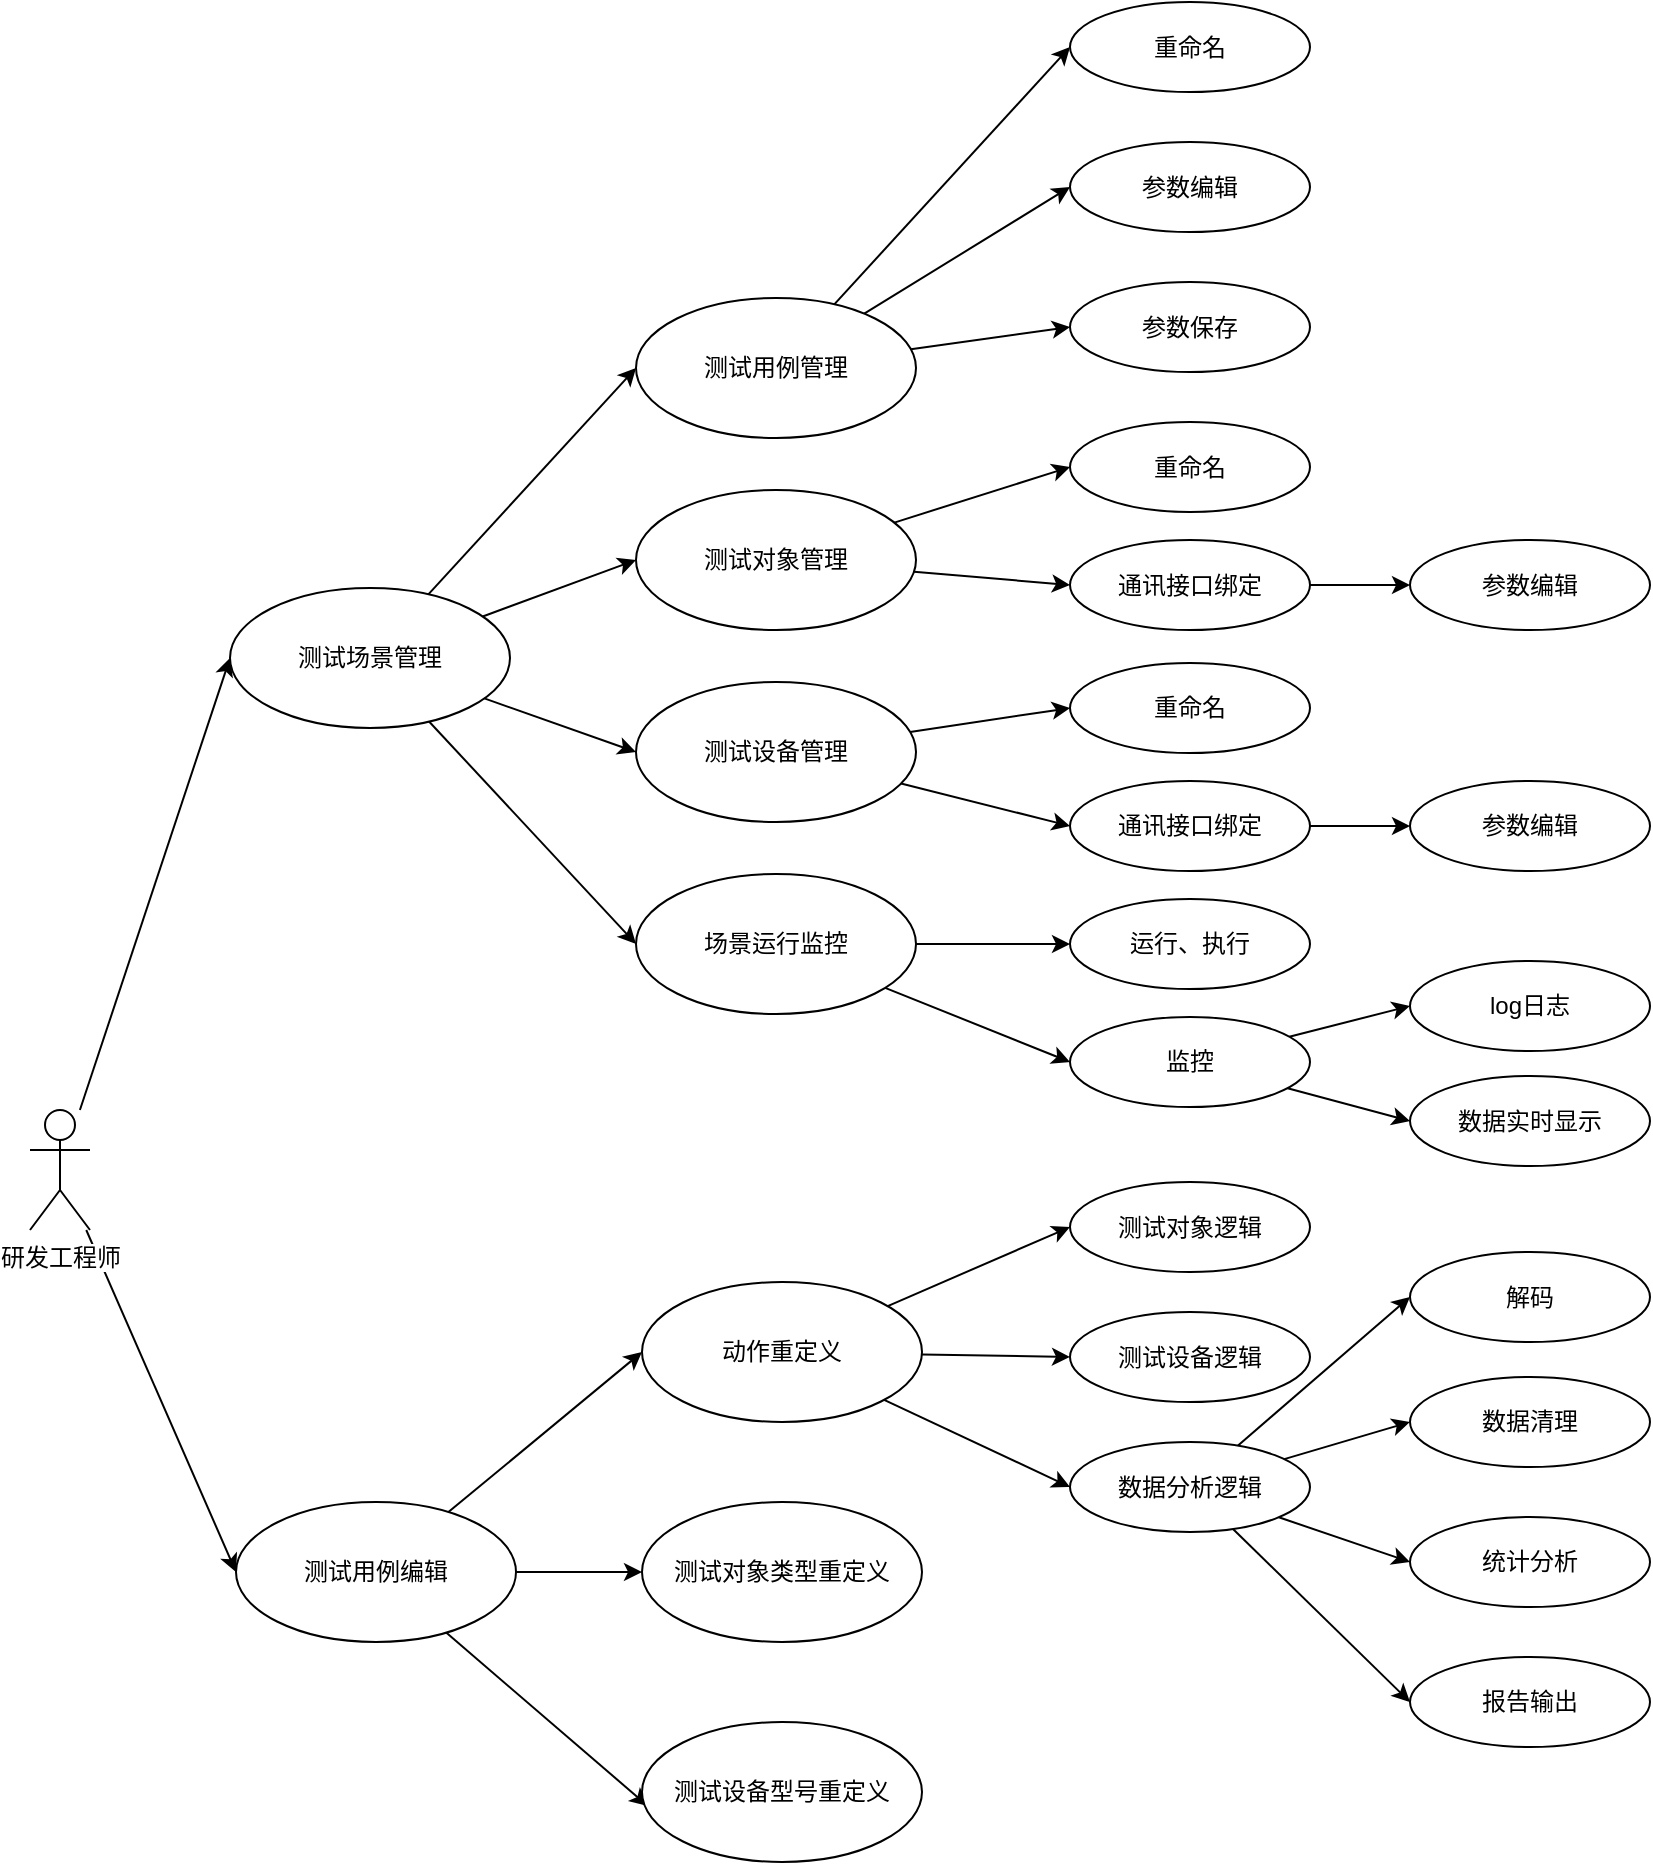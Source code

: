 <mxfile version="12.1.7" type="device" pages="5"><diagram id="SoAhgMGgTpgcQe6FVd6O" name="用例图"><mxGraphModel dx="1408" dy="808" grid="1" gridSize="10" guides="1" tooltips="1" connect="1" arrows="1" fold="1" page="1" pageScale="1" pageWidth="827" pageHeight="1169" math="0" shadow="0"><root><mxCell id="0"/><mxCell id="1" parent="0"/><mxCell id="qhRFJK7KBI1a4XGfEUOA-28" style="edgeStyle=none;rounded=0;orthogonalLoop=1;jettySize=auto;html=1;entryX=0;entryY=0.5;entryDx=0;entryDy=0;" parent="1" source="qhRFJK7KBI1a4XGfEUOA-1" target="qhRFJK7KBI1a4XGfEUOA-9" edge="1"><mxGeometry relative="1" as="geometry"/></mxCell><mxCell id="qhRFJK7KBI1a4XGfEUOA-73" style="edgeStyle=none;rounded=0;orthogonalLoop=1;jettySize=auto;html=1;entryX=0;entryY=0.5;entryDx=0;entryDy=0;" parent="1" source="qhRFJK7KBI1a4XGfEUOA-1" target="qhRFJK7KBI1a4XGfEUOA-65" edge="1"><mxGeometry relative="1" as="geometry"/></mxCell><object label="研发工程师&lt;br&gt;" 测试工程师="" tooltip="测试工程师" id="qhRFJK7KBI1a4XGfEUOA-1"><mxCell style="shape=umlActor;verticalLabelPosition=bottom;labelBackgroundColor=#ffffff;verticalAlign=top;html=1;" parent="1" vertex="1"><mxGeometry x="90" y="584" width="30" height="60" as="geometry"/></mxCell></object><mxCell id="qhRFJK7KBI1a4XGfEUOA-38" style="edgeStyle=none;rounded=0;orthogonalLoop=1;jettySize=auto;html=1;entryX=0;entryY=0.5;entryDx=0;entryDy=0;" parent="1" source="qhRFJK7KBI1a4XGfEUOA-9" target="qhRFJK7KBI1a4XGfEUOA-34" edge="1"><mxGeometry relative="1" as="geometry"/></mxCell><mxCell id="qhRFJK7KBI1a4XGfEUOA-39" style="edgeStyle=none;rounded=0;orthogonalLoop=1;jettySize=auto;html=1;entryX=0;entryY=0.5;entryDx=0;entryDy=0;" parent="1" source="qhRFJK7KBI1a4XGfEUOA-9" target="qhRFJK7KBI1a4XGfEUOA-35" edge="1"><mxGeometry relative="1" as="geometry"/></mxCell><mxCell id="qhRFJK7KBI1a4XGfEUOA-40" style="edgeStyle=none;rounded=0;orthogonalLoop=1;jettySize=auto;html=1;entryX=0;entryY=0.5;entryDx=0;entryDy=0;" parent="1" source="qhRFJK7KBI1a4XGfEUOA-9" target="qhRFJK7KBI1a4XGfEUOA-36" edge="1"><mxGeometry relative="1" as="geometry"/></mxCell><mxCell id="qhRFJK7KBI1a4XGfEUOA-41" style="edgeStyle=none;rounded=0;orthogonalLoop=1;jettySize=auto;html=1;entryX=0;entryY=0.5;entryDx=0;entryDy=0;" parent="1" source="qhRFJK7KBI1a4XGfEUOA-9" target="qhRFJK7KBI1a4XGfEUOA-37" edge="1"><mxGeometry relative="1" as="geometry"/></mxCell><mxCell id="qhRFJK7KBI1a4XGfEUOA-9" value="测试场景管理" style="ellipse;whiteSpace=wrap;html=1;labelBackgroundColor=#ffffff;" parent="1" vertex="1"><mxGeometry x="190" y="323" width="140" height="70" as="geometry"/></mxCell><mxCell id="qhRFJK7KBI1a4XGfEUOA-45" style="edgeStyle=none;rounded=0;orthogonalLoop=1;jettySize=auto;html=1;entryX=0;entryY=0.5;entryDx=0;entryDy=0;" parent="1" source="qhRFJK7KBI1a4XGfEUOA-34" target="qhRFJK7KBI1a4XGfEUOA-42" edge="1"><mxGeometry relative="1" as="geometry"/></mxCell><mxCell id="qhRFJK7KBI1a4XGfEUOA-46" style="edgeStyle=none;rounded=0;orthogonalLoop=1;jettySize=auto;html=1;entryX=0;entryY=0.5;entryDx=0;entryDy=0;" parent="1" source="qhRFJK7KBI1a4XGfEUOA-34" target="qhRFJK7KBI1a4XGfEUOA-43" edge="1"><mxGeometry relative="1" as="geometry"/></mxCell><mxCell id="qhRFJK7KBI1a4XGfEUOA-47" style="edgeStyle=none;rounded=0;orthogonalLoop=1;jettySize=auto;html=1;entryX=0;entryY=0.5;entryDx=0;entryDy=0;" parent="1" source="qhRFJK7KBI1a4XGfEUOA-34" target="qhRFJK7KBI1a4XGfEUOA-44" edge="1"><mxGeometry relative="1" as="geometry"/></mxCell><mxCell id="qhRFJK7KBI1a4XGfEUOA-34" value="测试用例管理" style="ellipse;whiteSpace=wrap;html=1;labelBackgroundColor=#ffffff;" parent="1" vertex="1"><mxGeometry x="393" y="178" width="140" height="70" as="geometry"/></mxCell><mxCell id="qhRFJK7KBI1a4XGfEUOA-51" style="edgeStyle=none;rounded=0;orthogonalLoop=1;jettySize=auto;html=1;entryX=0;entryY=0.5;entryDx=0;entryDy=0;" parent="1" source="qhRFJK7KBI1a4XGfEUOA-35" target="qhRFJK7KBI1a4XGfEUOA-48" edge="1"><mxGeometry relative="1" as="geometry"/></mxCell><mxCell id="qhRFJK7KBI1a4XGfEUOA-52" style="edgeStyle=none;rounded=0;orthogonalLoop=1;jettySize=auto;html=1;entryX=0;entryY=0.5;entryDx=0;entryDy=0;" parent="1" source="qhRFJK7KBI1a4XGfEUOA-35" target="qhRFJK7KBI1a4XGfEUOA-49" edge="1"><mxGeometry relative="1" as="geometry"/></mxCell><mxCell id="qhRFJK7KBI1a4XGfEUOA-35" value="测试对象管理" style="ellipse;whiteSpace=wrap;html=1;labelBackgroundColor=#ffffff;" parent="1" vertex="1"><mxGeometry x="393" y="274" width="140" height="70" as="geometry"/></mxCell><mxCell id="qhRFJK7KBI1a4XGfEUOA-59" style="edgeStyle=none;rounded=0;orthogonalLoop=1;jettySize=auto;html=1;entryX=0;entryY=0.5;entryDx=0;entryDy=0;" parent="1" source="qhRFJK7KBI1a4XGfEUOA-36" target="qhRFJK7KBI1a4XGfEUOA-55" edge="1"><mxGeometry relative="1" as="geometry"/></mxCell><mxCell id="qhRFJK7KBI1a4XGfEUOA-60" style="edgeStyle=none;rounded=0;orthogonalLoop=1;jettySize=auto;html=1;entryX=0;entryY=0.5;entryDx=0;entryDy=0;" parent="1" source="qhRFJK7KBI1a4XGfEUOA-36" target="qhRFJK7KBI1a4XGfEUOA-57" edge="1"><mxGeometry relative="1" as="geometry"/></mxCell><mxCell id="qhRFJK7KBI1a4XGfEUOA-36" value="测试设备管理" style="ellipse;whiteSpace=wrap;html=1;labelBackgroundColor=#ffffff;" parent="1" vertex="1"><mxGeometry x="393" y="370" width="140" height="70" as="geometry"/></mxCell><mxCell id="qhRFJK7KBI1a4XGfEUOA-63" style="edgeStyle=none;rounded=0;orthogonalLoop=1;jettySize=auto;html=1;entryX=0;entryY=0.5;entryDx=0;entryDy=0;" parent="1" source="qhRFJK7KBI1a4XGfEUOA-37" target="qhRFJK7KBI1a4XGfEUOA-61" edge="1"><mxGeometry relative="1" as="geometry"/></mxCell><mxCell id="qhRFJK7KBI1a4XGfEUOA-64" style="edgeStyle=none;rounded=0;orthogonalLoop=1;jettySize=auto;html=1;entryX=0;entryY=0.5;entryDx=0;entryDy=0;" parent="1" source="qhRFJK7KBI1a4XGfEUOA-37" target="qhRFJK7KBI1a4XGfEUOA-62" edge="1"><mxGeometry relative="1" as="geometry"/></mxCell><mxCell id="qhRFJK7KBI1a4XGfEUOA-37" value="场景运行监控" style="ellipse;whiteSpace=wrap;html=1;labelBackgroundColor=#ffffff;" parent="1" vertex="1"><mxGeometry x="393" y="466" width="140" height="70" as="geometry"/></mxCell><mxCell id="qhRFJK7KBI1a4XGfEUOA-42" value="重命名" style="ellipse;whiteSpace=wrap;html=1;labelBackgroundColor=#ffffff;" parent="1" vertex="1"><mxGeometry x="610" y="30" width="120" height="45" as="geometry"/></mxCell><mxCell id="qhRFJK7KBI1a4XGfEUOA-43" value="参数编辑" style="ellipse;whiteSpace=wrap;html=1;labelBackgroundColor=#ffffff;" parent="1" vertex="1"><mxGeometry x="610" y="100" width="120" height="45" as="geometry"/></mxCell><mxCell id="qhRFJK7KBI1a4XGfEUOA-44" value="参数保存" style="ellipse;whiteSpace=wrap;html=1;labelBackgroundColor=#ffffff;" parent="1" vertex="1"><mxGeometry x="610" y="170" width="120" height="45" as="geometry"/></mxCell><mxCell id="qhRFJK7KBI1a4XGfEUOA-48" value="重命名" style="ellipse;whiteSpace=wrap;html=1;labelBackgroundColor=#ffffff;" parent="1" vertex="1"><mxGeometry x="610" y="240" width="120" height="45" as="geometry"/></mxCell><mxCell id="qhRFJK7KBI1a4XGfEUOA-54" style="edgeStyle=none;rounded=0;orthogonalLoop=1;jettySize=auto;html=1;entryX=0;entryY=0.5;entryDx=0;entryDy=0;" parent="1" source="qhRFJK7KBI1a4XGfEUOA-49" target="qhRFJK7KBI1a4XGfEUOA-53" edge="1"><mxGeometry relative="1" as="geometry"/></mxCell><mxCell id="qhRFJK7KBI1a4XGfEUOA-49" value="通讯接口绑定" style="ellipse;whiteSpace=wrap;html=1;labelBackgroundColor=#ffffff;" parent="1" vertex="1"><mxGeometry x="610" y="299" width="120" height="45" as="geometry"/></mxCell><mxCell id="qhRFJK7KBI1a4XGfEUOA-53" value="参数编辑" style="ellipse;whiteSpace=wrap;html=1;labelBackgroundColor=#ffffff;" parent="1" vertex="1"><mxGeometry x="780" y="299" width="120" height="45" as="geometry"/></mxCell><mxCell id="qhRFJK7KBI1a4XGfEUOA-55" value="重命名" style="ellipse;whiteSpace=wrap;html=1;labelBackgroundColor=#ffffff;" parent="1" vertex="1"><mxGeometry x="610" y="360.5" width="120" height="45" as="geometry"/></mxCell><mxCell id="qhRFJK7KBI1a4XGfEUOA-56" style="edgeStyle=none;rounded=0;orthogonalLoop=1;jettySize=auto;html=1;entryX=0;entryY=0.5;entryDx=0;entryDy=0;" parent="1" source="qhRFJK7KBI1a4XGfEUOA-57" target="qhRFJK7KBI1a4XGfEUOA-58" edge="1"><mxGeometry relative="1" as="geometry"/></mxCell><mxCell id="qhRFJK7KBI1a4XGfEUOA-57" value="通讯接口绑定" style="ellipse;whiteSpace=wrap;html=1;labelBackgroundColor=#ffffff;" parent="1" vertex="1"><mxGeometry x="610" y="419.5" width="120" height="45" as="geometry"/></mxCell><mxCell id="qhRFJK7KBI1a4XGfEUOA-58" value="参数编辑" style="ellipse;whiteSpace=wrap;html=1;labelBackgroundColor=#ffffff;" parent="1" vertex="1"><mxGeometry x="780" y="419.5" width="120" height="45" as="geometry"/></mxCell><mxCell id="qhRFJK7KBI1a4XGfEUOA-61" value="运行、执行" style="ellipse;whiteSpace=wrap;html=1;labelBackgroundColor=#ffffff;" parent="1" vertex="1"><mxGeometry x="610" y="478.5" width="120" height="45" as="geometry"/></mxCell><mxCell id="qhRFJK7KBI1a4XGfEUOA-93" style="edgeStyle=none;rounded=0;orthogonalLoop=1;jettySize=auto;html=1;entryX=0;entryY=0.5;entryDx=0;entryDy=0;" parent="1" source="qhRFJK7KBI1a4XGfEUOA-62" target="qhRFJK7KBI1a4XGfEUOA-91" edge="1"><mxGeometry relative="1" as="geometry"/></mxCell><mxCell id="qhRFJK7KBI1a4XGfEUOA-94" style="edgeStyle=none;rounded=0;orthogonalLoop=1;jettySize=auto;html=1;entryX=0;entryY=0.5;entryDx=0;entryDy=0;" parent="1" source="qhRFJK7KBI1a4XGfEUOA-62" target="qhRFJK7KBI1a4XGfEUOA-92" edge="1"><mxGeometry relative="1" as="geometry"/></mxCell><mxCell id="qhRFJK7KBI1a4XGfEUOA-62" value="监控" style="ellipse;whiteSpace=wrap;html=1;labelBackgroundColor=#ffffff;" parent="1" vertex="1"><mxGeometry x="610" y="537.5" width="120" height="45" as="geometry"/></mxCell><mxCell id="qhRFJK7KBI1a4XGfEUOA-70" style="edgeStyle=none;rounded=0;orthogonalLoop=1;jettySize=auto;html=1;entryX=0;entryY=0.5;entryDx=0;entryDy=0;" parent="1" source="qhRFJK7KBI1a4XGfEUOA-65" target="qhRFJK7KBI1a4XGfEUOA-67" edge="1"><mxGeometry relative="1" as="geometry"/></mxCell><mxCell id="qhRFJK7KBI1a4XGfEUOA-71" style="edgeStyle=none;rounded=0;orthogonalLoop=1;jettySize=auto;html=1;entryX=0;entryY=0.5;entryDx=0;entryDy=0;" parent="1" source="qhRFJK7KBI1a4XGfEUOA-65" target="qhRFJK7KBI1a4XGfEUOA-68" edge="1"><mxGeometry relative="1" as="geometry"/></mxCell><mxCell id="qhRFJK7KBI1a4XGfEUOA-72" style="edgeStyle=none;rounded=0;orthogonalLoop=1;jettySize=auto;html=1;entryX=0.021;entryY=0.6;entryDx=0;entryDy=0;entryPerimeter=0;" parent="1" source="qhRFJK7KBI1a4XGfEUOA-65" target="qhRFJK7KBI1a4XGfEUOA-69" edge="1"><mxGeometry relative="1" as="geometry"/></mxCell><mxCell id="qhRFJK7KBI1a4XGfEUOA-65" value="测试用例编辑" style="ellipse;whiteSpace=wrap;html=1;labelBackgroundColor=#ffffff;" parent="1" vertex="1"><mxGeometry x="193" y="780" width="140" height="70" as="geometry"/></mxCell><mxCell id="qhRFJK7KBI1a4XGfEUOA-77" style="edgeStyle=none;rounded=0;orthogonalLoop=1;jettySize=auto;html=1;entryX=0;entryY=0.5;entryDx=0;entryDy=0;" parent="1" source="qhRFJK7KBI1a4XGfEUOA-67" target="qhRFJK7KBI1a4XGfEUOA-80" edge="1"><mxGeometry relative="1" as="geometry"><mxPoint x="603.858" y="693.303" as="targetPoint"/></mxGeometry></mxCell><mxCell id="qhRFJK7KBI1a4XGfEUOA-78" style="edgeStyle=none;rounded=0;orthogonalLoop=1;jettySize=auto;html=1;entryX=0;entryY=0.5;entryDx=0;entryDy=0;" parent="1" source="qhRFJK7KBI1a4XGfEUOA-67" target="qhRFJK7KBI1a4XGfEUOA-81" edge="1"><mxGeometry relative="1" as="geometry"><mxPoint x="603" y="780" as="targetPoint"/></mxGeometry></mxCell><mxCell id="qhRFJK7KBI1a4XGfEUOA-79" style="edgeStyle=none;rounded=0;orthogonalLoop=1;jettySize=auto;html=1;entryX=0;entryY=0.5;entryDx=0;entryDy=0;" parent="1" source="qhRFJK7KBI1a4XGfEUOA-67" target="qhRFJK7KBI1a4XGfEUOA-82" edge="1"><mxGeometry relative="1" as="geometry"><mxPoint x="603" y="875" as="targetPoint"/></mxGeometry></mxCell><mxCell id="qhRFJK7KBI1a4XGfEUOA-67" value="动作重定义" style="ellipse;whiteSpace=wrap;html=1;labelBackgroundColor=#ffffff;" parent="1" vertex="1"><mxGeometry x="396" y="670" width="140" height="70" as="geometry"/></mxCell><mxCell id="qhRFJK7KBI1a4XGfEUOA-68" value="测试对象类型重定义" style="ellipse;whiteSpace=wrap;html=1;labelBackgroundColor=#ffffff;" parent="1" vertex="1"><mxGeometry x="396" y="780" width="140" height="70" as="geometry"/></mxCell><mxCell id="qhRFJK7KBI1a4XGfEUOA-69" value="测试设备型号重定义" style="ellipse;whiteSpace=wrap;html=1;labelBackgroundColor=#ffffff;" parent="1" vertex="1"><mxGeometry x="396" y="890" width="140" height="70" as="geometry"/></mxCell><mxCell id="qhRFJK7KBI1a4XGfEUOA-80" value="测试对象逻辑" style="ellipse;whiteSpace=wrap;html=1;labelBackgroundColor=#ffffff;" parent="1" vertex="1"><mxGeometry x="610" y="620" width="120" height="45" as="geometry"/></mxCell><mxCell id="qhRFJK7KBI1a4XGfEUOA-81" value="测试设备逻辑" style="ellipse;whiteSpace=wrap;html=1;labelBackgroundColor=#ffffff;" parent="1" vertex="1"><mxGeometry x="610" y="685" width="120" height="45" as="geometry"/></mxCell><mxCell id="qhRFJK7KBI1a4XGfEUOA-87" style="edgeStyle=none;rounded=0;orthogonalLoop=1;jettySize=auto;html=1;entryX=0;entryY=0.5;entryDx=0;entryDy=0;" parent="1" source="qhRFJK7KBI1a4XGfEUOA-82" target="qhRFJK7KBI1a4XGfEUOA-83" edge="1"><mxGeometry relative="1" as="geometry"/></mxCell><mxCell id="qhRFJK7KBI1a4XGfEUOA-88" style="edgeStyle=none;rounded=0;orthogonalLoop=1;jettySize=auto;html=1;entryX=0;entryY=0.5;entryDx=0;entryDy=0;" parent="1" source="qhRFJK7KBI1a4XGfEUOA-82" target="qhRFJK7KBI1a4XGfEUOA-84" edge="1"><mxGeometry relative="1" as="geometry"/></mxCell><mxCell id="qhRFJK7KBI1a4XGfEUOA-89" style="edgeStyle=none;rounded=0;orthogonalLoop=1;jettySize=auto;html=1;entryX=0;entryY=0.5;entryDx=0;entryDy=0;" parent="1" source="qhRFJK7KBI1a4XGfEUOA-82" target="qhRFJK7KBI1a4XGfEUOA-85" edge="1"><mxGeometry relative="1" as="geometry"/></mxCell><mxCell id="qhRFJK7KBI1a4XGfEUOA-90" style="edgeStyle=none;rounded=0;orthogonalLoop=1;jettySize=auto;html=1;entryX=0;entryY=0.5;entryDx=0;entryDy=0;" parent="1" source="qhRFJK7KBI1a4XGfEUOA-82" target="qhRFJK7KBI1a4XGfEUOA-86" edge="1"><mxGeometry relative="1" as="geometry"/></mxCell><mxCell id="qhRFJK7KBI1a4XGfEUOA-82" value="数据分析逻辑" style="ellipse;whiteSpace=wrap;html=1;labelBackgroundColor=#ffffff;" parent="1" vertex="1"><mxGeometry x="610" y="750" width="120" height="45" as="geometry"/></mxCell><mxCell id="qhRFJK7KBI1a4XGfEUOA-83" value="解码" style="ellipse;whiteSpace=wrap;html=1;labelBackgroundColor=#ffffff;" parent="1" vertex="1"><mxGeometry x="780" y="655" width="120" height="45" as="geometry"/></mxCell><mxCell id="qhRFJK7KBI1a4XGfEUOA-84" value="数据清理" style="ellipse;whiteSpace=wrap;html=1;labelBackgroundColor=#ffffff;" parent="1" vertex="1"><mxGeometry x="780" y="717.5" width="120" height="45" as="geometry"/></mxCell><mxCell id="qhRFJK7KBI1a4XGfEUOA-85" value="统计分析" style="ellipse;whiteSpace=wrap;html=1;labelBackgroundColor=#ffffff;" parent="1" vertex="1"><mxGeometry x="780" y="787.5" width="120" height="45" as="geometry"/></mxCell><mxCell id="qhRFJK7KBI1a4XGfEUOA-86" value="报告输出" style="ellipse;whiteSpace=wrap;html=1;labelBackgroundColor=#ffffff;" parent="1" vertex="1"><mxGeometry x="780" y="857.5" width="120" height="45" as="geometry"/></mxCell><mxCell id="qhRFJK7KBI1a4XGfEUOA-91" value="log日志" style="ellipse;whiteSpace=wrap;html=1;labelBackgroundColor=#ffffff;" parent="1" vertex="1"><mxGeometry x="780" y="509.5" width="120" height="45" as="geometry"/></mxCell><mxCell id="qhRFJK7KBI1a4XGfEUOA-92" value="数据实时显示" style="ellipse;whiteSpace=wrap;html=1;labelBackgroundColor=#ffffff;" parent="1" vertex="1"><mxGeometry x="780" y="567" width="120" height="45" as="geometry"/></mxCell></root></mxGraphModel></diagram><diagram id="28rfql2bCp5v9JILrW2a" name="通信接口"><mxGraphModel dx="1408" dy="808" grid="1" gridSize="10" guides="1" tooltips="1" connect="1" arrows="1" fold="1" page="1" pageScale="1" pageWidth="827" pageHeight="1169" math="0" shadow="0"><root><mxCell id="1buLPYA7sbGTz5DA9XiO-0"/><mxCell id="1buLPYA7sbGTz5DA9XiO-1" parent="1buLPYA7sbGTz5DA9XiO-0"/><mxCell id="wGF2SlKbzSt4NQt5y6UQ-11" style="rounded=0;orthogonalLoop=1;jettySize=auto;html=1;strokeWidth=1;" edge="1" parent="1buLPYA7sbGTz5DA9XiO-1" source="wGF2SlKbzSt4NQt5y6UQ-2" target="wGF2SlKbzSt4NQt5y6UQ-3"><mxGeometry relative="1" as="geometry"/></mxCell><mxCell id="wGF2SlKbzSt4NQt5y6UQ-12" style="edgeStyle=none;rounded=0;orthogonalLoop=1;jettySize=auto;html=1;entryX=0.5;entryY=0;entryDx=0;entryDy=0;strokeWidth=1;" edge="1" parent="1buLPYA7sbGTz5DA9XiO-1" source="wGF2SlKbzSt4NQt5y6UQ-2" target="wGF2SlKbzSt4NQt5y6UQ-4"><mxGeometry relative="1" as="geometry"/></mxCell><mxCell id="wGF2SlKbzSt4NQt5y6UQ-13" style="edgeStyle=none;rounded=0;orthogonalLoop=1;jettySize=auto;html=1;entryX=0.5;entryY=0;entryDx=0;entryDy=0;strokeWidth=1;" edge="1" parent="1buLPYA7sbGTz5DA9XiO-1" source="wGF2SlKbzSt4NQt5y6UQ-2" target="wGF2SlKbzSt4NQt5y6UQ-6"><mxGeometry relative="1" as="geometry"/></mxCell><mxCell id="wGF2SlKbzSt4NQt5y6UQ-14" style="edgeStyle=none;rounded=0;orthogonalLoop=1;jettySize=auto;html=1;entryX=0.5;entryY=0;entryDx=0;entryDy=0;strokeWidth=1;" edge="1" parent="1buLPYA7sbGTz5DA9XiO-1" source="wGF2SlKbzSt4NQt5y6UQ-2" target="wGF2SlKbzSt4NQt5y6UQ-7"><mxGeometry relative="1" as="geometry"/></mxCell><mxCell id="wGF2SlKbzSt4NQt5y6UQ-15" style="edgeStyle=none;rounded=0;orthogonalLoop=1;jettySize=auto;html=1;entryX=0;entryY=0;entryDx=0;entryDy=0;strokeWidth=1;" edge="1" parent="1buLPYA7sbGTz5DA9XiO-1" source="wGF2SlKbzSt4NQt5y6UQ-2"><mxGeometry relative="1" as="geometry"><mxPoint x="697.574" y="177.716" as="targetPoint"/></mxGeometry></mxCell><mxCell id="wGF2SlKbzSt4NQt5y6UQ-2" value="实例化通信接口" style="ellipse;whiteSpace=wrap;html=1;dashed=1;" vertex="1" parent="1buLPYA7sbGTz5DA9XiO-1"><mxGeometry x="360" y="46" width="120" height="80" as="geometry"/></mxCell><mxCell id="wGF2SlKbzSt4NQt5y6UQ-3" value="打开接口" style="ellipse;whiteSpace=wrap;html=1;dashed=1;" vertex="1" parent="1buLPYA7sbGTz5DA9XiO-1"><mxGeometry x="60" y="166" width="120" height="80" as="geometry"/></mxCell><mxCell id="wGF2SlKbzSt4NQt5y6UQ-4" value="关闭接口" style="ellipse;whiteSpace=wrap;html=1;dashed=1;" vertex="1" parent="1buLPYA7sbGTz5DA9XiO-1"><mxGeometry x="205" y="166" width="120" height="80" as="geometry"/></mxCell><mxCell id="wGF2SlKbzSt4NQt5y6UQ-6" value="读操作" style="ellipse;whiteSpace=wrap;html=1;dashed=1;" vertex="1" parent="1buLPYA7sbGTz5DA9XiO-1"><mxGeometry x="360" y="166" width="120" height="80" as="geometry"/></mxCell><mxCell id="wGF2SlKbzSt4NQt5y6UQ-7" value="写操作" style="ellipse;whiteSpace=wrap;html=1;dashed=1;" vertex="1" parent="1buLPYA7sbGTz5DA9XiO-1"><mxGeometry x="520" y="166" width="120" height="80" as="geometry"/></mxCell><mxCell id="wGF2SlKbzSt4NQt5y6UQ-8" value="重新打开接口" style="ellipse;whiteSpace=wrap;html=1;dashed=1;" vertex="1" parent="1buLPYA7sbGTz5DA9XiO-1"><mxGeometry x="680" y="166" width="120" height="80" as="geometry"/></mxCell><mxCell id="wGF2SlKbzSt4NQt5y6UQ-9" value="" style="shape=flexArrow;endArrow=classic;html=1;strokeWidth=1;" edge="1" parent="1buLPYA7sbGTz5DA9XiO-1"><mxGeometry width="50" height="50" relative="1" as="geometry"><mxPoint x="286.5" y="85.5" as="sourcePoint"/><mxPoint x="346.5" y="85.5" as="targetPoint"/></mxGeometry></mxCell><mxCell id="wGF2SlKbzSt4NQt5y6UQ-10" value="传入参数列表" style="rounded=1;whiteSpace=wrap;html=1;absoluteArcSize=1;arcSize=14;strokeWidth=2;dashed=1;" vertex="1" parent="1buLPYA7sbGTz5DA9XiO-1"><mxGeometry x="180" y="61" width="100" height="50" as="geometry"/></mxCell><mxCell id="wGF2SlKbzSt4NQt5y6UQ-16" value="" style="strokeWidth=2;html=1;shape=mxgraph.flowchart.annotation_2;align=left;labelPosition=right;pointerEvents=1;dashed=1;rotation=180;" vertex="1" parent="1buLPYA7sbGTz5DA9XiO-1"><mxGeometry x="111" y="30" width="50" height="112" as="geometry"/></mxCell><mxCell id="wGF2SlKbzSt4NQt5y6UQ-17" value="RS232串口" style="text;html=1;resizable=0;points=[];autosize=1;align=left;verticalAlign=top;spacingTop=-4;" vertex="1" parent="1buLPYA7sbGTz5DA9XiO-1"><mxGeometry x="31" y="30" width="80" height="20" as="geometry"/></mxCell><mxCell id="wGF2SlKbzSt4NQt5y6UQ-18" value="TCP/IP 服务器" style="text;html=1;resizable=0;points=[];autosize=1;align=left;verticalAlign=top;spacingTop=-4;" vertex="1" parent="1buLPYA7sbGTz5DA9XiO-1"><mxGeometry x="30" y="50" width="90" height="20" as="geometry"/></mxCell><mxCell id="wGF2SlKbzSt4NQt5y6UQ-19" value="TCP/IP 客户端" style="text;html=1;resizable=0;points=[];autosize=1;align=left;verticalAlign=top;spacingTop=-4;" vertex="1" parent="1buLPYA7sbGTz5DA9XiO-1"><mxGeometry x="30" y="68" width="90" height="20" as="geometry"/></mxCell><mxCell id="wGF2SlKbzSt4NQt5y6UQ-20" value="VISA IP" style="text;html=1;resizable=0;points=[];autosize=1;align=left;verticalAlign=top;spacingTop=-4;" vertex="1" parent="1buLPYA7sbGTz5DA9XiO-1"><mxGeometry x="31" y="88" width="60" height="20" as="geometry"/></mxCell><mxCell id="wGF2SlKbzSt4NQt5y6UQ-21" value="VISA USB" style="text;html=1;resizable=0;points=[];autosize=1;align=left;verticalAlign=top;spacingTop=-4;" vertex="1" parent="1buLPYA7sbGTz5DA9XiO-1"><mxGeometry x="31" y="108" width="70" height="20" as="geometry"/></mxCell><mxCell id="wGF2SlKbzSt4NQt5y6UQ-22" value="VISA GPIB" style="text;html=1;resizable=0;points=[];autosize=1;align=left;verticalAlign=top;spacingTop=-4;" vertex="1" parent="1buLPYA7sbGTz5DA9XiO-1"><mxGeometry x="31" y="126" width="70" height="20" as="geometry"/></mxCell><mxCell id="wGF2SlKbzSt4NQt5y6UQ-33" value="指令数据库" style="ellipse;whiteSpace=wrap;html=1;dashed=1;" vertex="1" parent="1buLPYA7sbGTz5DA9XiO-1"><mxGeometry x="360" y="320" width="120" height="80" as="geometry"/></mxCell></root></mxGraphModel></diagram><diagram id="61QyjcyMW14j8miUH9XS" name="测试用例的运行"><mxGraphModel dx="1072" dy="792" grid="1" gridSize="10" guides="1" tooltips="1" connect="1" arrows="1" fold="1" page="1" pageScale="1" pageWidth="827" pageHeight="1169" math="0" shadow="0"><root><mxCell id="9EiT38m9DzRNf4-ogJxq-0"/><mxCell id="9EiT38m9DzRNf4-ogJxq-1" parent="9EiT38m9DzRNf4-ogJxq-0"/><mxCell id="9EiT38m9DzRNf4-ogJxq-20" style="edgeStyle=none;rounded=0;orthogonalLoop=1;jettySize=auto;html=1;strokeWidth=1;" edge="1" parent="9EiT38m9DzRNf4-ogJxq-1" source="9EiT38m9DzRNf4-ogJxq-15" target="9EiT38m9DzRNf4-ogJxq-19"><mxGeometry relative="1" as="geometry"/></mxCell><mxCell id="9EiT38m9DzRNf4-ogJxq-15" value="" style="shape=ext;double=1;rounded=0;whiteSpace=wrap;html=1;dashed=1;fillColor=none;" vertex="1" parent="9EiT38m9DzRNf4-ogJxq-1"><mxGeometry x="310" y="250" width="180" height="560" as="geometry"/></mxCell><mxCell id="9EiT38m9DzRNf4-ogJxq-13" style="edgeStyle=none;rounded=0;orthogonalLoop=1;jettySize=auto;html=1;strokeWidth=1;" edge="1" parent="9EiT38m9DzRNf4-ogJxq-1" source="9EiT38m9DzRNf4-ogJxq-7" target="9EiT38m9DzRNf4-ogJxq-9"><mxGeometry relative="1" as="geometry"/></mxCell><mxCell id="9EiT38m9DzRNf4-ogJxq-7" value="测试对象" style="rounded=1;whiteSpace=wrap;html=1;dashed=1;" vertex="1" parent="9EiT38m9DzRNf4-ogJxq-1"><mxGeometry x="240" y="140" width="120" height="60" as="geometry"/></mxCell><mxCell id="9EiT38m9DzRNf4-ogJxq-14" style="edgeStyle=none;rounded=0;orthogonalLoop=1;jettySize=auto;html=1;entryX=0.642;entryY=0.017;entryDx=0;entryDy=0;entryPerimeter=0;strokeWidth=1;" edge="1" parent="9EiT38m9DzRNf4-ogJxq-1" source="9EiT38m9DzRNf4-ogJxq-8" target="9EiT38m9DzRNf4-ogJxq-9"><mxGeometry relative="1" as="geometry"/></mxCell><mxCell id="9EiT38m9DzRNf4-ogJxq-8" value="测试对象" style="rounded=1;whiteSpace=wrap;html=1;dashed=1;" vertex="1" parent="9EiT38m9DzRNf4-ogJxq-1"><mxGeometry x="440" y="140" width="120" height="60" as="geometry"/></mxCell><mxCell id="9EiT38m9DzRNf4-ogJxq-9" value="动作1" style="rounded=0;whiteSpace=wrap;html=1;dashed=1;" vertex="1" parent="9EiT38m9DzRNf4-ogJxq-1"><mxGeometry x="340" y="270" width="120" height="60" as="geometry"/></mxCell><mxCell id="9EiT38m9DzRNf4-ogJxq-10" value="动作2" style="rounded=0;whiteSpace=wrap;html=1;dashed=1;" vertex="1" parent="9EiT38m9DzRNf4-ogJxq-1"><mxGeometry x="340" y="360" width="120" height="60" as="geometry"/></mxCell><mxCell id="9EiT38m9DzRNf4-ogJxq-11" value="动作3" style="rounded=0;whiteSpace=wrap;html=1;dashed=1;" vertex="1" parent="9EiT38m9DzRNf4-ogJxq-1"><mxGeometry x="340" y="450" width="120" height="60" as="geometry"/></mxCell><mxCell id="9EiT38m9DzRNf4-ogJxq-12" value="动作4" style="rounded=0;whiteSpace=wrap;html=1;dashed=1;" vertex="1" parent="9EiT38m9DzRNf4-ogJxq-1"><mxGeometry x="340" y="540" width="120" height="60" as="geometry"/></mxCell><mxCell id="9EiT38m9DzRNf4-ogJxq-17" value="数据存储" style="rounded=0;whiteSpace=wrap;html=1;dashed=1;" vertex="1" parent="9EiT38m9DzRNf4-ogJxq-1"><mxGeometry x="340" y="630" width="120" height="60" as="geometry"/></mxCell><mxCell id="9EiT38m9DzRNf4-ogJxq-18" value="数据分析" style="rounded=0;whiteSpace=wrap;html=1;dashed=1;" vertex="1" parent="9EiT38m9DzRNf4-ogJxq-1"><mxGeometry x="340" y="720" width="120" height="60" as="geometry"/></mxCell><mxCell id="9EiT38m9DzRNf4-ogJxq-19" value="" style="ellipse;html=1;shape=endState;fillColor=#000000;strokeColor=#ff0000;dashed=1;" vertex="1" parent="9EiT38m9DzRNf4-ogJxq-1"><mxGeometry x="378" y="860" width="45" height="40" as="geometry"/></mxCell><mxCell id="9EiT38m9DzRNf4-ogJxq-21" value="CASE" style="text;html=1;resizable=0;points=[];autosize=1;align=left;verticalAlign=top;spacingTop=-4;fillColor=#fff2cc;strokeColor=#d6b656;" vertex="1" parent="9EiT38m9DzRNf4-ogJxq-1"><mxGeometry x="465" y="250" width="50" height="20" as="geometry"/></mxCell></root></mxGraphModel></diagram><diagram id="BNBA3IgaR3uwnidfRDSm" name="类图"><mxGraphModel dx="1173" dy="673" grid="1" gridSize="10" guides="1" tooltips="1" connect="1" arrows="1" fold="1" page="1" pageScale="1" pageWidth="827" pageHeight="1169" math="0" shadow="0"><root><mxCell id="-FioV2Dz_BDVOtoWV8tE-0"/><mxCell id="-FioV2Dz_BDVOtoWV8tE-1" parent="-FioV2Dz_BDVOtoWV8tE-0"/><mxCell id="-FioV2Dz_BDVOtoWV8tE-12" value="equipment(Base)" style="swimlane;fontStyle=1;align=center;verticalAlign=top;childLayout=stackLayout;horizontal=1;startSize=26;horizontalStack=0;resizeParent=1;resizeParentMax=0;resizeLast=0;collapsible=1;marginBottom=0;dashed=1;fillColor=none;" vertex="1" parent="-FioV2Dz_BDVOtoWV8tE-1"><mxGeometry x="230" y="50" width="190" height="424" as="geometry"><mxRectangle x="230" y="50" width="120" height="26" as="alternateBounds"/></mxGeometry></mxCell><mxCell id="-FioV2Dz_BDVOtoWV8tE-4" value="+ name: string" style="text;strokeColor=none;fillColor=none;align=left;verticalAlign=top;spacingLeft=4;spacingRight=4;overflow=hidden;rotatable=0;points=[[0,0.5],[1,0.5]];portConstraint=eastwest;" vertex="1" parent="-FioV2Dz_BDVOtoWV8tE-12"><mxGeometry y="26" width="190" height="26" as="geometry"/></mxCell><mxCell id="-FioV2Dz_BDVOtoWV8tE-3" value="+ ID: int" style="text;strokeColor=none;fillColor=none;align=left;verticalAlign=top;spacingLeft=4;spacingRight=4;overflow=hidden;rotatable=0;points=[[0,0.5],[1,0.5]];portConstraint=eastwest;" vertex="1" parent="-FioV2Dz_BDVOtoWV8tE-12"><mxGeometry y="52" width="190" height="26" as="geometry"/></mxCell><mxCell id="-FioV2Dz_BDVOtoWV8tE-5" value="+ checked: bool" style="text;strokeColor=none;fillColor=none;align=left;verticalAlign=top;spacingLeft=4;spacingRight=4;overflow=hidden;rotatable=0;points=[[0,0.5],[1,0.5]];portConstraint=eastwest;" vertex="1" parent="-FioV2Dz_BDVOtoWV8tE-12"><mxGeometry y="78" width="190" height="26" as="geometry"/></mxCell><mxCell id="-FioV2Dz_BDVOtoWV8tE-11" value="+ userMsg: string" style="text;strokeColor=none;fillColor=none;align=left;verticalAlign=top;spacingLeft=4;spacingRight=4;overflow=hidden;rotatable=0;points=[[0,0.5],[1,0.5]];portConstraint=eastwest;" vertex="1" parent="-FioV2Dz_BDVOtoWV8tE-12"><mxGeometry y="104" width="190" height="26" as="geometry"/></mxCell><mxCell id="-FioV2Dz_BDVOtoWV8tE-10" value="+ hardver: string" style="text;strokeColor=none;fillColor=none;align=left;verticalAlign=top;spacingLeft=4;spacingRight=4;overflow=hidden;rotatable=0;points=[[0,0.5],[1,0.5]];portConstraint=eastwest;" vertex="1" parent="-FioV2Dz_BDVOtoWV8tE-12"><mxGeometry y="130" width="190" height="26" as="geometry"/></mxCell><mxCell id="-FioV2Dz_BDVOtoWV8tE-9" value="+ softver: string" style="text;strokeColor=none;fillColor=none;align=left;verticalAlign=top;spacingLeft=4;spacingRight=4;overflow=hidden;rotatable=0;points=[[0,0.5],[1,0.5]];portConstraint=eastwest;" vertex="1" parent="-FioV2Dz_BDVOtoWV8tE-12"><mxGeometry y="156" width="190" height="26" as="geometry"/></mxCell><mxCell id="-FioV2Dz_BDVOtoWV8tE-7" value="+ connector: class" style="text;strokeColor=none;fillColor=none;align=left;verticalAlign=top;spacingLeft=4;spacingRight=4;overflow=hidden;rotatable=0;points=[[0,0.5],[1,0.5]];portConstraint=eastwest;" vertex="1" parent="-FioV2Dz_BDVOtoWV8tE-12"><mxGeometry y="182" width="190" height="26" as="geometry"/></mxCell><mxCell id="-FioV2Dz_BDVOtoWV8tE-8" value="+ nonconnector: class" style="text;strokeColor=none;fillColor=none;align=left;verticalAlign=top;spacingLeft=4;spacingRight=4;overflow=hidden;rotatable=0;points=[[0,0.5],[1,0.5]];portConstraint=eastwest;" vertex="1" parent="-FioV2Dz_BDVOtoWV8tE-12"><mxGeometry y="208" width="190" height="26" as="geometry"/></mxCell><mxCell id="-FioV2Dz_BDVOtoWV8tE-14" value="" style="line;strokeWidth=1;fillColor=none;align=left;verticalAlign=middle;spacingTop=-1;spacingLeft=3;spacingRight=3;rotatable=0;labelPosition=right;points=[];portConstraint=eastwest;" vertex="1" parent="-FioV2Dz_BDVOtoWV8tE-12"><mxGeometry y="234" width="190" height="8" as="geometry"/></mxCell><mxCell id="-FioV2Dz_BDVOtoWV8tE-15" value="+ @property id&#10;" style="text;strokeColor=none;fillColor=none;align=left;verticalAlign=top;spacingLeft=4;spacingRight=4;overflow=hidden;rotatable=0;points=[[0,0.5],[1,0.5]];portConstraint=eastwest;" vertex="1" parent="-FioV2Dz_BDVOtoWV8tE-12"><mxGeometry y="242" width="190" height="26" as="geometry"/></mxCell><mxCell id="-FioV2Dz_BDVOtoWV8tE-17" value="+ @property check&#10;" style="text;strokeColor=none;fillColor=none;align=left;verticalAlign=top;spacingLeft=4;spacingRight=4;overflow=hidden;rotatable=0;points=[[0,0.5],[1,0.5]];portConstraint=eastwest;" vertex="1" parent="-FioV2Dz_BDVOtoWV8tE-12"><mxGeometry y="268" width="190" height="26" as="geometry"/></mxCell><mxCell id="-FioV2Dz_BDVOtoWV8tE-19" value="+ @property usermsg" style="text;strokeColor=none;fillColor=none;align=left;verticalAlign=top;spacingLeft=4;spacingRight=4;overflow=hidden;rotatable=0;points=[[0,0.5],[1,0.5]];portConstraint=eastwest;" vertex="1" parent="-FioV2Dz_BDVOtoWV8tE-12"><mxGeometry y="294" width="190" height="26" as="geometry"/></mxCell><mxCell id="-FioV2Dz_BDVOtoWV8tE-21" value="+ @property softver" style="text;strokeColor=none;fillColor=none;align=left;verticalAlign=top;spacingLeft=4;spacingRight=4;overflow=hidden;rotatable=0;points=[[0,0.5],[1,0.5]];portConstraint=eastwest;" vertex="1" parent="-FioV2Dz_BDVOtoWV8tE-12"><mxGeometry y="320" width="190" height="26" as="geometry"/></mxCell><mxCell id="-FioV2Dz_BDVOtoWV8tE-20" value="+ @property hardver" style="text;strokeColor=none;fillColor=none;align=left;verticalAlign=top;spacingLeft=4;spacingRight=4;overflow=hidden;rotatable=0;points=[[0,0.5],[1,0.5]];portConstraint=eastwest;" vertex="1" parent="-FioV2Dz_BDVOtoWV8tE-12"><mxGeometry y="346" width="190" height="26" as="geometry"/></mxCell><mxCell id="-FioV2Dz_BDVOtoWV8tE-18" value="+ @property connector" style="text;strokeColor=none;fillColor=none;align=left;verticalAlign=top;spacingLeft=4;spacingRight=4;overflow=hidden;rotatable=0;points=[[0,0.5],[1,0.5]];portConstraint=eastwest;" vertex="1" parent="-FioV2Dz_BDVOtoWV8tE-12"><mxGeometry y="372" width="190" height="26" as="geometry"/></mxCell><mxCell id="-FioV2Dz_BDVOtoWV8tE-16" value="+ @property nonconnector" style="text;strokeColor=none;fillColor=none;align=left;verticalAlign=top;spacingLeft=4;spacingRight=4;overflow=hidden;rotatable=0;points=[[0,0.5],[1,0.5]];portConstraint=eastwest;" vertex="1" parent="-FioV2Dz_BDVOtoWV8tE-12"><mxGeometry y="398" width="190" height="26" as="geometry"/></mxCell><mxCell id="-FioV2Dz_BDVOtoWV8tE-34" style="edgeStyle=orthogonalEdgeStyle;rounded=0;orthogonalLoop=1;jettySize=auto;html=1;strokeWidth=1;" edge="1" parent="-FioV2Dz_BDVOtoWV8tE-1" source="-FioV2Dz_BDVOtoWV8tE-22"><mxGeometry relative="1" as="geometry"><mxPoint x="319" y="477" as="targetPoint"/><Array as="points"><mxPoint x="120" y="500"/><mxPoint x="319" y="500"/></Array></mxGeometry></mxCell><mxCell id="-FioV2Dz_BDVOtoWV8tE-22" value="testBoardObj" style="swimlane;fontStyle=1;align=center;verticalAlign=top;childLayout=stackLayout;horizontal=1;startSize=26;horizontalStack=0;resizeParent=1;resizeParentMax=0;resizeLast=0;collapsible=1;marginBottom=0;dashed=1;fillColor=none;" vertex="1" parent="-FioV2Dz_BDVOtoWV8tE-1"><mxGeometry x="40" y="520" width="160" height="86" as="geometry"><mxRectangle x="40" y="520" width="100" height="26" as="alternateBounds"/></mxGeometry></mxCell><mxCell id="-FioV2Dz_BDVOtoWV8tE-23" value="+ board: string" style="text;strokeColor=none;fillColor=none;align=left;verticalAlign=top;spacingLeft=4;spacingRight=4;overflow=hidden;rotatable=0;points=[[0,0.5],[1,0.5]];portConstraint=eastwest;" vertex="1" parent="-FioV2Dz_BDVOtoWV8tE-22"><mxGeometry y="26" width="160" height="26" as="geometry"/></mxCell><mxCell id="-FioV2Dz_BDVOtoWV8tE-24" value="" style="line;strokeWidth=1;fillColor=none;align=left;verticalAlign=middle;spacingTop=-1;spacingLeft=3;spacingRight=3;rotatable=0;labelPosition=right;points=[];portConstraint=eastwest;" vertex="1" parent="-FioV2Dz_BDVOtoWV8tE-22"><mxGeometry y="52" width="160" height="8" as="geometry"/></mxCell><mxCell id="-FioV2Dz_BDVOtoWV8tE-25" value="+ action(type): type" style="text;strokeColor=none;fillColor=none;align=left;verticalAlign=top;spacingLeft=4;spacingRight=4;overflow=hidden;rotatable=0;points=[[0,0.5],[1,0.5]];portConstraint=eastwest;" vertex="1" parent="-FioV2Dz_BDVOtoWV8tE-22"><mxGeometry y="60" width="160" height="26" as="geometry"/></mxCell><mxCell id="-FioV2Dz_BDVOtoWV8tE-39" style="edgeStyle=orthogonalEdgeStyle;rounded=0;orthogonalLoop=1;jettySize=auto;html=1;endArrow=none;endFill=0;strokeWidth=1;" edge="1" parent="-FioV2Dz_BDVOtoWV8tE-1" source="-FioV2Dz_BDVOtoWV8tE-26"><mxGeometry relative="1" as="geometry"><mxPoint x="320" y="490" as="targetPoint"/></mxGeometry></mxCell><mxCell id="-FioV2Dz_BDVOtoWV8tE-26" value="testRadioObj" style="swimlane;fontStyle=1;align=center;verticalAlign=top;childLayout=stackLayout;horizontal=1;startSize=26;horizontalStack=0;resizeParent=1;resizeParentMax=0;resizeLast=0;collapsible=1;marginBottom=0;dashed=1;fillColor=none;" vertex="1" parent="-FioV2Dz_BDVOtoWV8tE-1"><mxGeometry x="248" y="520" width="160" height="86" as="geometry"><mxRectangle x="240" y="520" width="100" height="26" as="alternateBounds"/></mxGeometry></mxCell><mxCell id="-FioV2Dz_BDVOtoWV8tE-27" value="+ radio: string" style="text;strokeColor=none;fillColor=none;align=left;verticalAlign=top;spacingLeft=4;spacingRight=4;overflow=hidden;rotatable=0;points=[[0,0.5],[1,0.5]];portConstraint=eastwest;" vertex="1" parent="-FioV2Dz_BDVOtoWV8tE-26"><mxGeometry y="26" width="160" height="26" as="geometry"/></mxCell><mxCell id="-FioV2Dz_BDVOtoWV8tE-28" value="" style="line;strokeWidth=1;fillColor=none;align=left;verticalAlign=middle;spacingTop=-1;spacingLeft=3;spacingRight=3;rotatable=0;labelPosition=right;points=[];portConstraint=eastwest;" vertex="1" parent="-FioV2Dz_BDVOtoWV8tE-26"><mxGeometry y="52" width="160" height="8" as="geometry"/></mxCell><mxCell id="-FioV2Dz_BDVOtoWV8tE-29" value="+ action(type): type" style="text;strokeColor=none;fillColor=none;align=left;verticalAlign=top;spacingLeft=4;spacingRight=4;overflow=hidden;rotatable=0;points=[[0,0.5],[1,0.5]];portConstraint=eastwest;" vertex="1" parent="-FioV2Dz_BDVOtoWV8tE-26"><mxGeometry y="60" width="160" height="26" as="geometry"/></mxCell><mxCell id="-FioV2Dz_BDVOtoWV8tE-38" style="edgeStyle=orthogonalEdgeStyle;rounded=0;orthogonalLoop=1;jettySize=auto;html=1;endArrow=none;endFill=0;strokeWidth=1;" edge="1" parent="-FioV2Dz_BDVOtoWV8tE-1" source="-FioV2Dz_BDVOtoWV8tE-30"><mxGeometry relative="1" as="geometry"><mxPoint x="320" y="500" as="targetPoint"/><Array as="points"><mxPoint x="540" y="500"/></Array></mxGeometry></mxCell><mxCell id="-FioV2Dz_BDVOtoWV8tE-30" value="testRtkObj" style="swimlane;fontStyle=1;align=center;verticalAlign=top;childLayout=stackLayout;horizontal=1;startSize=26;horizontalStack=0;resizeParent=1;resizeParentMax=0;resizeLast=0;collapsible=1;marginBottom=0;dashed=1;fillColor=none;" vertex="1" parent="-FioV2Dz_BDVOtoWV8tE-1"><mxGeometry x="460" y="520" width="160" height="86" as="geometry"><mxRectangle x="460" y="520" width="90" height="26" as="alternateBounds"/></mxGeometry></mxCell><mxCell id="-FioV2Dz_BDVOtoWV8tE-31" value="+ RTK: string" style="text;strokeColor=none;fillColor=none;align=left;verticalAlign=top;spacingLeft=4;spacingRight=4;overflow=hidden;rotatable=0;points=[[0,0.5],[1,0.5]];portConstraint=eastwest;" vertex="1" parent="-FioV2Dz_BDVOtoWV8tE-30"><mxGeometry y="26" width="160" height="26" as="geometry"/></mxCell><mxCell id="-FioV2Dz_BDVOtoWV8tE-32" value="" style="line;strokeWidth=1;fillColor=none;align=left;verticalAlign=middle;spacingTop=-1;spacingLeft=3;spacingRight=3;rotatable=0;labelPosition=right;points=[];portConstraint=eastwest;" vertex="1" parent="-FioV2Dz_BDVOtoWV8tE-30"><mxGeometry y="52" width="160" height="8" as="geometry"/></mxCell><mxCell id="-FioV2Dz_BDVOtoWV8tE-33" value="+ action(type): type" style="text;strokeColor=none;fillColor=none;align=left;verticalAlign=top;spacingLeft=4;spacingRight=4;overflow=hidden;rotatable=0;points=[[0,0.5],[1,0.5]];portConstraint=eastwest;" vertex="1" parent="-FioV2Dz_BDVOtoWV8tE-30"><mxGeometry y="60" width="160" height="26" as="geometry"/></mxCell></root></mxGraphModel></diagram><diagram id="-H_l1YUrFiiC1c7M_RNk" name="动作的定义"><mxGraphModel dx="1408" dy="808" grid="1" gridSize="10" guides="1" tooltips="1" connect="1" arrows="1" fold="1" page="1" pageScale="1" pageWidth="827" pageHeight="1169" math="0" shadow="0"><root><mxCell id="5Y0ouBQkvBkAqOm5nUvo-0"/><mxCell id="5Y0ouBQkvBkAqOm5nUvo-1" parent="5Y0ouBQkvBkAqOm5nUvo-0"/><mxCell id="5Y0ouBQkvBkAqOm5nUvo-2" value="动作" style="ellipse;whiteSpace=wrap;html=1;dashed=1;fillColor=none;" vertex="1" parent="5Y0ouBQkvBkAqOm5nUvo-1"><mxGeometry x="330" y="285" width="140" height="70" as="geometry"/></mxCell><mxCell id="5Y0ouBQkvBkAqOm5nUvo-8" style="rounded=0;orthogonalLoop=1;jettySize=auto;html=1;entryX=0;entryY=0.5;entryDx=0;entryDy=0;endArrow=none;endFill=0;strokeWidth=1;" edge="1" parent="5Y0ouBQkvBkAqOm5nUvo-1" source="5Y0ouBQkvBkAqOm5nUvo-4" target="5Y0ouBQkvBkAqOm5nUvo-2"><mxGeometry relative="1" as="geometry"/></mxCell><mxCell id="5Y0ouBQkvBkAqOm5nUvo-4" value="测试对象类型&lt;br&gt;board、radio、rtk" style="rounded=0;whiteSpace=wrap;html=1;dashed=1;fillColor=none;" vertex="1" parent="5Y0ouBQkvBkAqOm5nUvo-1"><mxGeometry x="100" y="150" width="120" height="60" as="geometry"/></mxCell><mxCell id="5Y0ouBQkvBkAqOm5nUvo-9" style="edgeStyle=none;rounded=0;orthogonalLoop=1;jettySize=auto;html=1;endArrow=none;endFill=0;strokeWidth=1;" edge="1" parent="5Y0ouBQkvBkAqOm5nUvo-1" source="5Y0ouBQkvBkAqOm5nUvo-5"><mxGeometry relative="1" as="geometry"><mxPoint x="330" y="320" as="targetPoint"/></mxGeometry></mxCell><mxCell id="5Y0ouBQkvBkAqOm5nUvo-5" value="协议名称" style="rounded=0;whiteSpace=wrap;html=1;dashed=1;fillColor=none;" vertex="1" parent="5Y0ouBQkvBkAqOm5nUvo-1"><mxGeometry x="100" y="290" width="120" height="60" as="geometry"/></mxCell><mxCell id="5Y0ouBQkvBkAqOm5nUvo-10" style="edgeStyle=none;rounded=0;orthogonalLoop=1;jettySize=auto;html=1;entryX=0;entryY=0.5;entryDx=0;entryDy=0;endArrow=none;endFill=0;strokeWidth=1;" edge="1" parent="5Y0ouBQkvBkAqOm5nUvo-1" source="5Y0ouBQkvBkAqOm5nUvo-7" target="5Y0ouBQkvBkAqOm5nUvo-2"><mxGeometry relative="1" as="geometry"/></mxCell><mxCell id="5Y0ouBQkvBkAqOm5nUvo-7" value="特定参数列表" style="rounded=0;whiteSpace=wrap;html=1;dashed=1;fillColor=none;" vertex="1" parent="5Y0ouBQkvBkAqOm5nUvo-1"><mxGeometry x="100" y="430" width="120" height="60" as="geometry"/></mxCell><mxCell id="PrBiH4JAVNDPxGYPWPIv-0" value="一个对象的具体动作" style="ellipse;whiteSpace=wrap;html=1;dashed=1;fillColor=none;" vertex="1" parent="5Y0ouBQkvBkAqOm5nUvo-1"><mxGeometry x="570" y="285" width="140" height="70" as="geometry"/></mxCell></root></mxGraphModel></diagram></mxfile>
